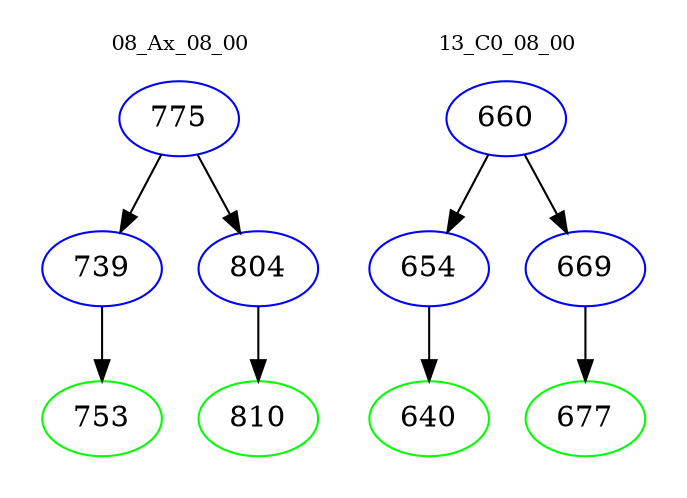 digraph{
subgraph cluster_0 {
color = white
label = "08_Ax_08_00";
fontsize=10;
T0_775 [label="775", color="blue"]
T0_775 -> T0_739 [color="black"]
T0_739 [label="739", color="blue"]
T0_739 -> T0_753 [color="black"]
T0_753 [label="753", color="green"]
T0_775 -> T0_804 [color="black"]
T0_804 [label="804", color="blue"]
T0_804 -> T0_810 [color="black"]
T0_810 [label="810", color="green"]
}
subgraph cluster_1 {
color = white
label = "13_C0_08_00";
fontsize=10;
T1_660 [label="660", color="blue"]
T1_660 -> T1_654 [color="black"]
T1_654 [label="654", color="blue"]
T1_654 -> T1_640 [color="black"]
T1_640 [label="640", color="green"]
T1_660 -> T1_669 [color="black"]
T1_669 [label="669", color="blue"]
T1_669 -> T1_677 [color="black"]
T1_677 [label="677", color="green"]
}
}
